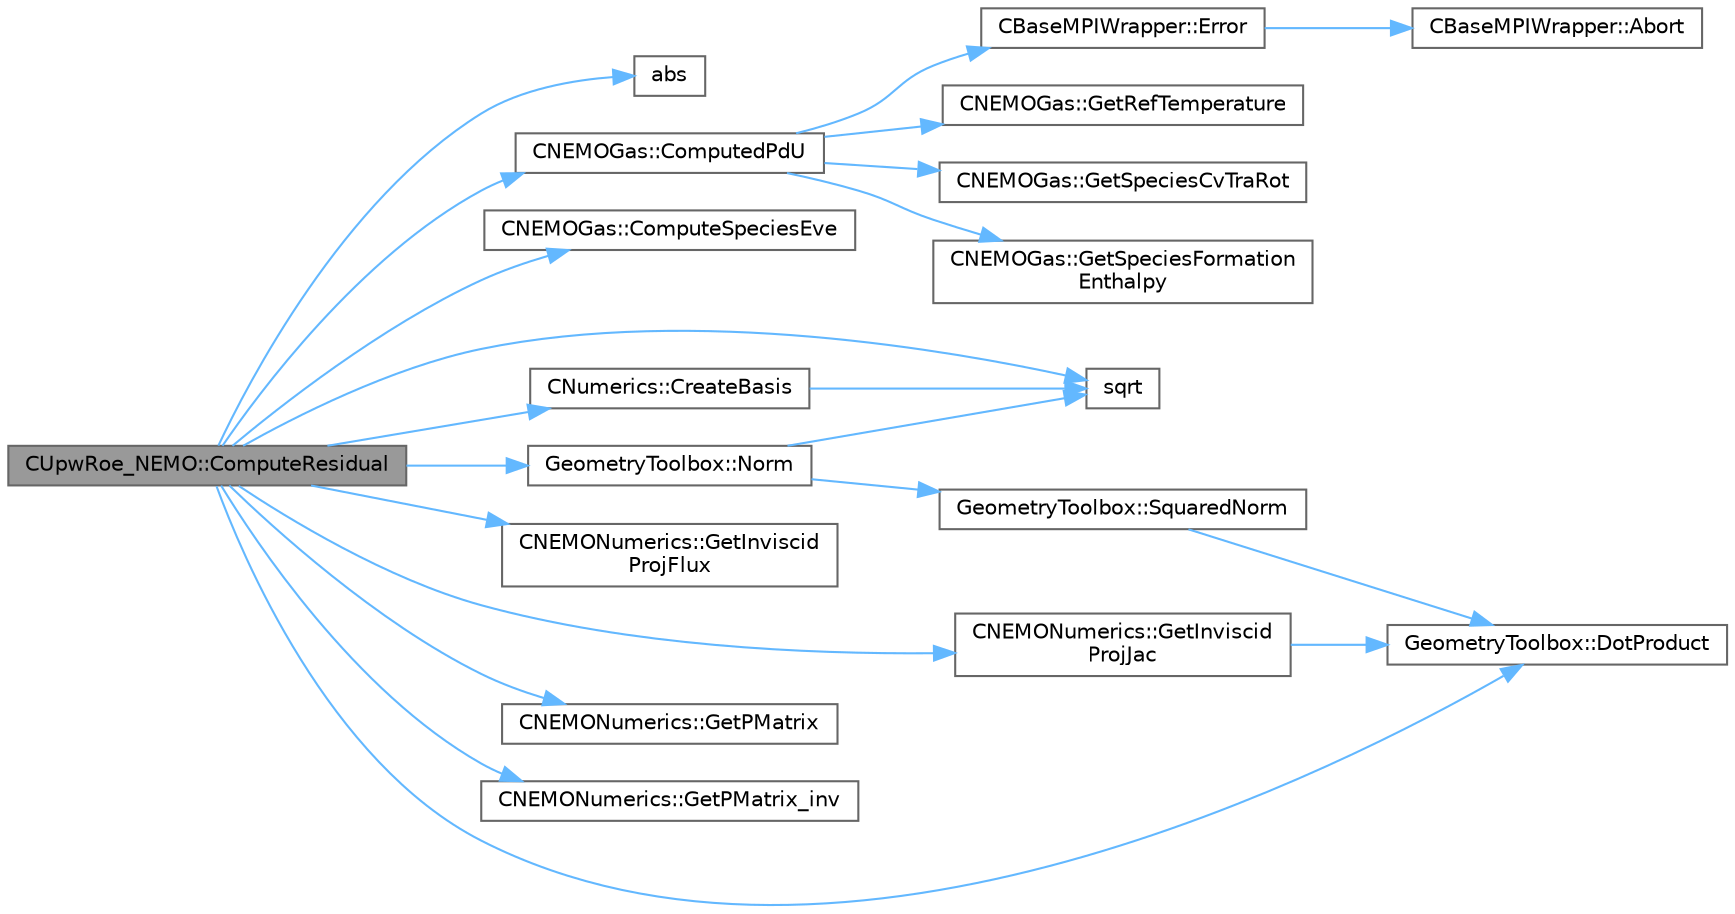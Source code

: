digraph "CUpwRoe_NEMO::ComputeResidual"
{
 // LATEX_PDF_SIZE
  bgcolor="transparent";
  edge [fontname=Helvetica,fontsize=10,labelfontname=Helvetica,labelfontsize=10];
  node [fontname=Helvetica,fontsize=10,shape=box,height=0.2,width=0.4];
  rankdir="LR";
  Node1 [id="Node000001",label="CUpwRoe_NEMO::ComputeResidual",height=0.2,width=0.4,color="gray40", fillcolor="grey60", style="filled", fontcolor="black",tooltip="Compute the Roe's flux between two nodes i and j."];
  Node1 -> Node2 [id="edge1_Node000001_Node000002",color="steelblue1",style="solid",tooltip=" "];
  Node2 [id="Node000002",label="abs",height=0.2,width=0.4,color="grey40", fillcolor="white", style="filled",URL="$group__SIMD.html#gaf7650d08e2a58ed700276ddc70f72f96",tooltip=" "];
  Node1 -> Node3 [id="edge2_Node000001_Node000003",color="steelblue1",style="solid",tooltip=" "];
  Node3 [id="Node000003",label="CNEMOGas::ComputedPdU",height=0.2,width=0.4,color="grey40", fillcolor="white", style="filled",URL="$classCNEMOGas.html#a424da7362e12de29fcebf761cb8eabaa",tooltip="Compute derivative of pressure w.r.t. conservative variables."];
  Node3 -> Node4 [id="edge3_Node000003_Node000004",color="steelblue1",style="solid",tooltip=" "];
  Node4 [id="Node000004",label="CBaseMPIWrapper::Error",height=0.2,width=0.4,color="grey40", fillcolor="white", style="filled",URL="$classCBaseMPIWrapper.html#a04457c47629bda56704e6a8804833eeb",tooltip=" "];
  Node4 -> Node5 [id="edge4_Node000004_Node000005",color="steelblue1",style="solid",tooltip=" "];
  Node5 [id="Node000005",label="CBaseMPIWrapper::Abort",height=0.2,width=0.4,color="grey40", fillcolor="white", style="filled",URL="$classCBaseMPIWrapper.html#af7297d861dca86b45cf561b6ab642e8f",tooltip=" "];
  Node3 -> Node6 [id="edge5_Node000003_Node000006",color="steelblue1",style="solid",tooltip=" "];
  Node6 [id="Node000006",label="CNEMOGas::GetRefTemperature",height=0.2,width=0.4,color="grey40", fillcolor="white", style="filled",URL="$classCNEMOGas.html#acfac10e95aaae9915d3e237b45c59277",tooltip="Get reference temperature."];
  Node3 -> Node7 [id="edge6_Node000003_Node000007",color="steelblue1",style="solid",tooltip=" "];
  Node7 [id="Node000007",label="CNEMOGas::GetSpeciesCvTraRot",height=0.2,width=0.4,color="grey40", fillcolor="white", style="filled",URL="$classCNEMOGas.html#a64c576983c3bde14d2793a30a8337273",tooltip="Get species T-R specific heats at constant volume."];
  Node3 -> Node8 [id="edge7_Node000003_Node000008",color="steelblue1",style="solid",tooltip=" "];
  Node8 [id="Node000008",label="CNEMOGas::GetSpeciesFormation\lEnthalpy",height=0.2,width=0.4,color="grey40", fillcolor="white", style="filled",URL="$classCNEMOGas.html#ab0739644a09d35d9fb385d0d0b459f77",tooltip="Get species formation enthalpy."];
  Node1 -> Node9 [id="edge8_Node000001_Node000009",color="steelblue1",style="solid",tooltip=" "];
  Node9 [id="Node000009",label="CNEMOGas::ComputeSpeciesEve",height=0.2,width=0.4,color="grey40", fillcolor="white", style="filled",URL="$classCNEMOGas.html#a9f94ea20b326b9da8fed8fae6cec6afa",tooltip="Compute vector of species V-E energy."];
  Node1 -> Node10 [id="edge9_Node000001_Node000010",color="steelblue1",style="solid",tooltip=" "];
  Node10 [id="Node000010",label="CNumerics::CreateBasis",height=0.2,width=0.4,color="grey40", fillcolor="white", style="filled",URL="$classCNumerics.html#a2cd0068b9de0f4405b0f8d5714faafc6",tooltip="Computes a basis of orthogonal vectors from a supplied vector."];
  Node10 -> Node11 [id="edge10_Node000010_Node000011",color="steelblue1",style="solid",tooltip=" "];
  Node11 [id="Node000011",label="sqrt",height=0.2,width=0.4,color="grey40", fillcolor="white", style="filled",URL="$group__SIMD.html#ga54a1925ab40fb4249ea255072520de35",tooltip=" "];
  Node1 -> Node12 [id="edge11_Node000001_Node000012",color="steelblue1",style="solid",tooltip=" "];
  Node12 [id="Node000012",label="GeometryToolbox::DotProduct",height=0.2,width=0.4,color="grey40", fillcolor="white", style="filled",URL="$group__GeometryToolbox.html#ga7ec3e1e20fab73dbf0159fe38492cc89",tooltip=" "];
  Node1 -> Node13 [id="edge12_Node000001_Node000013",color="steelblue1",style="solid",tooltip=" "];
  Node13 [id="Node000013",label="CNEMONumerics::GetInviscid\lProjFlux",height=0.2,width=0.4,color="grey40", fillcolor="white", style="filled",URL="$classCNEMONumerics.html#a00c3520411501dad471994224495c593",tooltip="Compute the projected inviscid flux vector."];
  Node1 -> Node14 [id="edge13_Node000001_Node000014",color="steelblue1",style="solid",tooltip=" "];
  Node14 [id="Node000014",label="CNEMONumerics::GetInviscid\lProjJac",height=0.2,width=0.4,color="grey40", fillcolor="white", style="filled",URL="$classCNEMONumerics.html#aa830e825531e3cd516b45dfdad5567d8",tooltip="Compute the projection of the inviscid Jacobian matrices for the two-temperature model."];
  Node14 -> Node12 [id="edge14_Node000014_Node000012",color="steelblue1",style="solid",tooltip=" "];
  Node1 -> Node15 [id="edge15_Node000001_Node000015",color="steelblue1",style="solid",tooltip=" "];
  Node15 [id="Node000015",label="CNEMONumerics::GetPMatrix",height=0.2,width=0.4,color="grey40", fillcolor="white", style="filled",URL="$classCNEMONumerics.html#ab6a7674840b25d128b595b5bcfe350cf",tooltip="Computation of the matrix P, this matrix diagonalizes the conservative Jacobians in the form $P^{-1}(..."];
  Node1 -> Node16 [id="edge16_Node000001_Node000016",color="steelblue1",style="solid",tooltip=" "];
  Node16 [id="Node000016",label="CNEMONumerics::GetPMatrix_inv",height=0.2,width=0.4,color="grey40", fillcolor="white", style="filled",URL="$classCNEMONumerics.html#a39ea60d3146b8a1990f765200391a831",tooltip="Computation of the matrix P^{-1}, this matrix diagonalizes the conservative Jacobians in the form $P^..."];
  Node1 -> Node17 [id="edge17_Node000001_Node000017",color="steelblue1",style="solid",tooltip=" "];
  Node17 [id="Node000017",label="GeometryToolbox::Norm",height=0.2,width=0.4,color="grey40", fillcolor="white", style="filled",URL="$group__GeometryToolbox.html#gad8b24e50333c9a8378f7abf18222f36a",tooltip=" "];
  Node17 -> Node11 [id="edge18_Node000017_Node000011",color="steelblue1",style="solid",tooltip=" "];
  Node17 -> Node18 [id="edge19_Node000017_Node000018",color="steelblue1",style="solid",tooltip=" "];
  Node18 [id="Node000018",label="GeometryToolbox::SquaredNorm",height=0.2,width=0.4,color="grey40", fillcolor="white", style="filled",URL="$group__GeometryToolbox.html#ga98c9b9314cc6352c9bba49b8cfb4b056",tooltip=" "];
  Node18 -> Node12 [id="edge20_Node000018_Node000012",color="steelblue1",style="solid",tooltip=" "];
  Node1 -> Node11 [id="edge21_Node000001_Node000011",color="steelblue1",style="solid",tooltip=" "];
}
